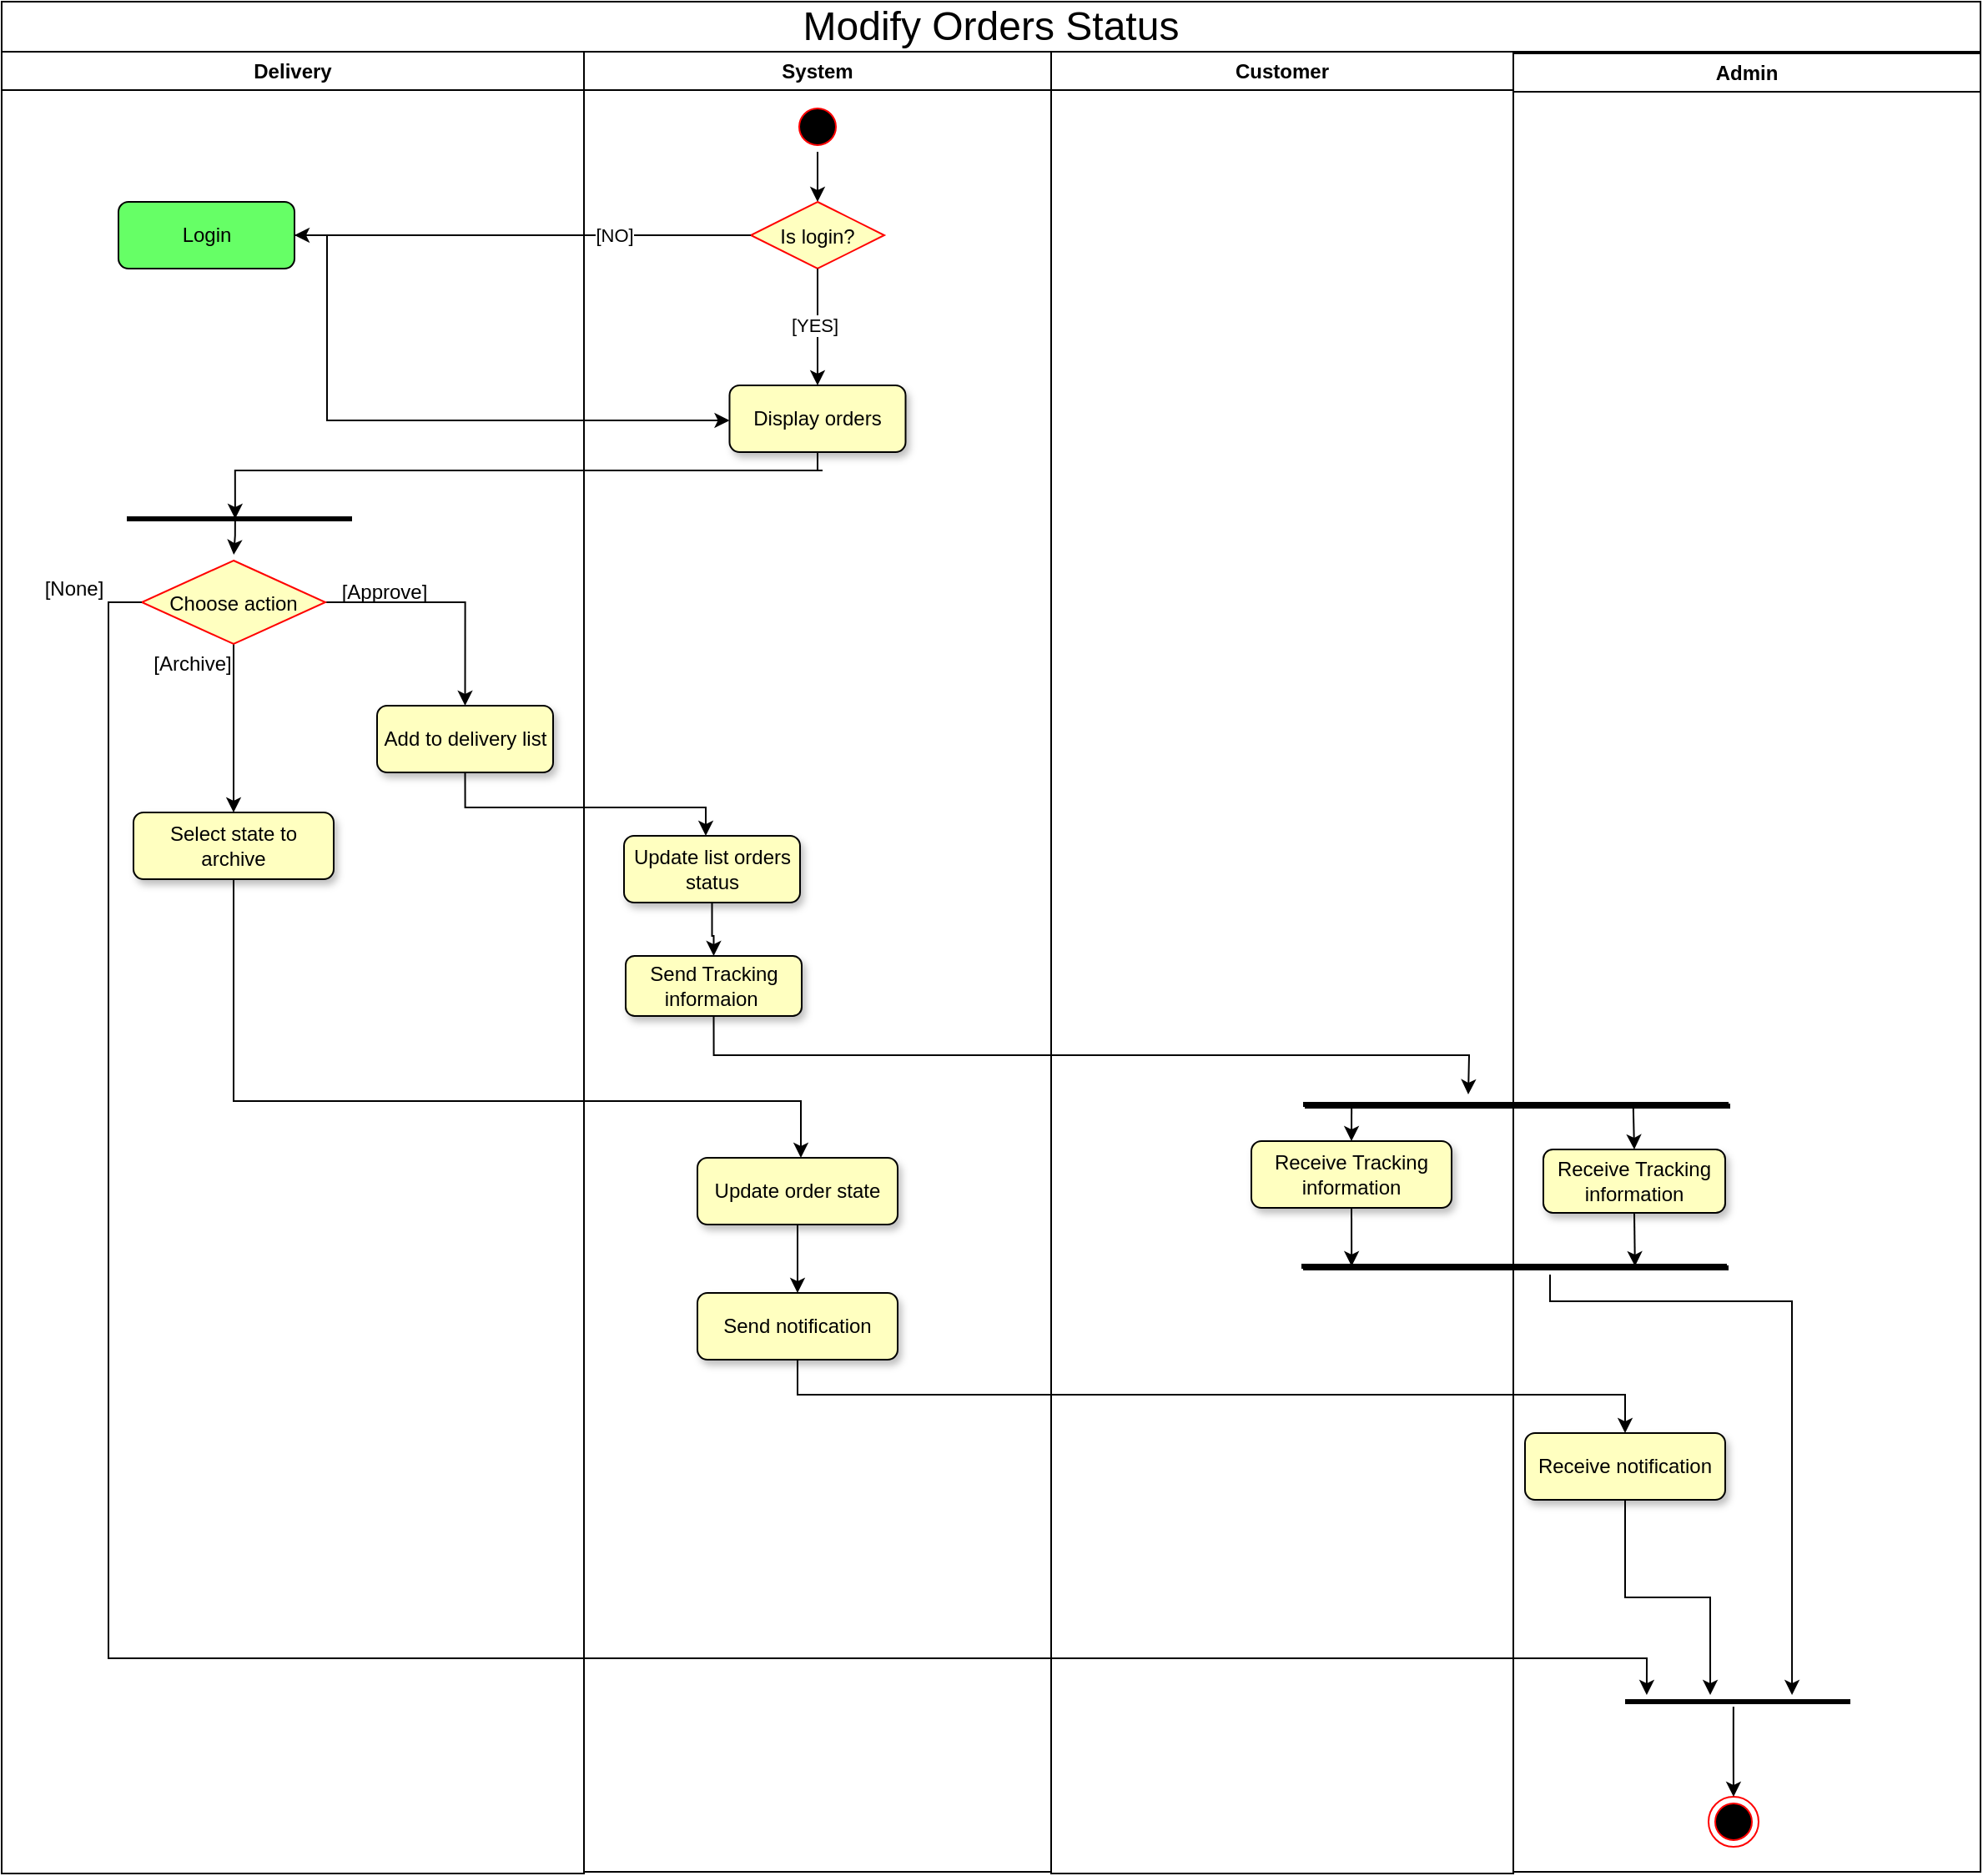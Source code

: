 <mxfile version="24.7.17">
  <diagram name="Page-1" id="vEHoGhZeKTkHsyrvR0kq">
    <mxGraphModel dx="2049" dy="1194" grid="1" gridSize="1" guides="1" tooltips="1" connect="1" arrows="1" fold="1" page="1" pageScale="1" pageWidth="3300" pageHeight="2339" math="0" shadow="0">
      <root>
        <mxCell id="0" />
        <mxCell id="1" parent="0" />
        <mxCell id="-r_qg4FtMJnu3XkmjTHc-1" value="Delivery" style="swimlane;whiteSpace=wrap;fillColor=#FFFFFF;" parent="1" vertex="1">
          <mxGeometry x="1328" y="219" width="349" height="1092" as="geometry" />
        </mxCell>
        <mxCell id="-r_qg4FtMJnu3XkmjTHc-2" style="edgeStyle=orthogonalEdgeStyle;rounded=0;orthogonalLoop=1;jettySize=auto;html=1;exitX=0.481;exitY=0.5;exitDx=0;exitDy=0;exitPerimeter=0;entryX=0.501;entryY=-0.069;entryDx=0;entryDy=0;entryPerimeter=0;fillColor=#FFFFC0;" parent="-r_qg4FtMJnu3XkmjTHc-1" source="-r_qg4FtMJnu3XkmjTHc-3" target="-r_qg4FtMJnu3XkmjTHc-4" edge="1">
          <mxGeometry relative="1" as="geometry">
            <mxPoint x="139.914" y="333" as="targetPoint" />
            <mxPoint x="140" y="290" as="sourcePoint" />
            <Array as="points">
              <mxPoint x="140" y="290" />
              <mxPoint x="140" y="290" />
            </Array>
          </mxGeometry>
        </mxCell>
        <mxCell id="-r_qg4FtMJnu3XkmjTHc-3" value="" style="line;strokeWidth=3;fillColor=#FFFFC0;align=left;verticalAlign=middle;spacingTop=-1;spacingLeft=3;spacingRight=3;rotatable=0;labelPosition=right;points=[];portConstraint=eastwest;strokeColor=inherit;" parent="-r_qg4FtMJnu3XkmjTHc-1" vertex="1">
          <mxGeometry x="75" y="276" width="135" height="8" as="geometry" />
        </mxCell>
        <mxCell id="-r_qg4FtMJnu3XkmjTHc-7" value="&lt;span style=&quot;text-wrap-mode: nowrap;&quot;&gt;Login&lt;/span&gt;" style="rounded=1;whiteSpace=wrap;html=1;fillColor=#66FF66;" parent="-r_qg4FtMJnu3XkmjTHc-1" vertex="1">
          <mxGeometry x="70" y="90" width="105.5" height="40" as="geometry" />
        </mxCell>
        <mxCell id="CW1NCr3fORPswm1vjvVJ-5" style="edgeStyle=orthogonalEdgeStyle;rounded=0;orthogonalLoop=1;jettySize=auto;html=1;entryX=0.5;entryY=0;entryDx=0;entryDy=0;" edge="1" parent="-r_qg4FtMJnu3XkmjTHc-1" source="-r_qg4FtMJnu3XkmjTHc-4" target="-r_qg4FtMJnu3XkmjTHc-6">
          <mxGeometry relative="1" as="geometry" />
        </mxCell>
        <mxCell id="CW1NCr3fORPswm1vjvVJ-9" style="edgeStyle=orthogonalEdgeStyle;rounded=0;orthogonalLoop=1;jettySize=auto;html=1;entryX=0.5;entryY=0;entryDx=0;entryDy=0;" edge="1" parent="-r_qg4FtMJnu3XkmjTHc-1" source="-r_qg4FtMJnu3XkmjTHc-4" target="ajTk26jlBCTTUkcFX-hW-12">
          <mxGeometry relative="1" as="geometry">
            <mxPoint x="139" y="447" as="targetPoint" />
          </mxGeometry>
        </mxCell>
        <mxCell id="-r_qg4FtMJnu3XkmjTHc-4" value="Choose action" style="rhombus;fillColor=#FFFFC0;strokeColor=#ff0000;" parent="-r_qg4FtMJnu3XkmjTHc-1" vertex="1">
          <mxGeometry x="84" y="305" width="110" height="50" as="geometry" />
        </mxCell>
        <mxCell id="-r_qg4FtMJnu3XkmjTHc-6" value="Add to delivery list" style="rounded=1;whiteSpace=wrap;html=1;fillColor=#FFFFC0;shadow=1;" parent="-r_qg4FtMJnu3XkmjTHc-1" vertex="1">
          <mxGeometry x="225" y="392" width="105.5" height="40" as="geometry" />
        </mxCell>
        <mxCell id="-r_qg4FtMJnu3XkmjTHc-10" style="edgeStyle=orthogonalEdgeStyle;rounded=0;orthogonalLoop=1;jettySize=auto;html=1;fillColor=#FFFFC0;" parent="-r_qg4FtMJnu3XkmjTHc-1" source="-r_qg4FtMJnu3XkmjTHc-11" target="-r_qg4FtMJnu3XkmjTHc-12" edge="1">
          <mxGeometry relative="1" as="geometry" />
        </mxCell>
        <mxCell id="-r_qg4FtMJnu3XkmjTHc-11" value="Update list orders status" style="rounded=1;whiteSpace=wrap;html=1;fillColor=#FFFFC0;shadow=1;" parent="-r_qg4FtMJnu3XkmjTHc-1" vertex="1">
          <mxGeometry x="373" y="470" width="105.5" height="40" as="geometry" />
        </mxCell>
        <mxCell id="-r_qg4FtMJnu3XkmjTHc-12" value="Send Tracking informaion&amp;nbsp;" style="rounded=1;whiteSpace=wrap;html=1;fillColor=#FFFFC0;shadow=1;" parent="-r_qg4FtMJnu3XkmjTHc-1" vertex="1">
          <mxGeometry x="374" y="542" width="105.5" height="36" as="geometry" />
        </mxCell>
        <mxCell id="-r_qg4FtMJnu3XkmjTHc-18" style="edgeStyle=orthogonalEdgeStyle;rounded=0;orthogonalLoop=1;jettySize=auto;html=1;exitX=0.5;exitY=1;exitDx=0;exitDy=0;fillColor=#FFFFC0;" parent="-r_qg4FtMJnu3XkmjTHc-1" source="-r_qg4FtMJnu3XkmjTHc-6" target="-r_qg4FtMJnu3XkmjTHc-11" edge="1">
          <mxGeometry relative="1" as="geometry">
            <Array as="points">
              <mxPoint x="278" y="453" />
              <mxPoint x="422" y="453" />
            </Array>
            <mxPoint x="139" y="477" as="sourcePoint" />
          </mxGeometry>
        </mxCell>
        <mxCell id="CW1NCr3fORPswm1vjvVJ-7" value="[Approve]" style="text;html=1;align=center;verticalAlign=middle;resizable=0;points=[];autosize=1;strokeColor=none;fillColor=none;" vertex="1" parent="-r_qg4FtMJnu3XkmjTHc-1">
          <mxGeometry x="194" y="310" width="70" height="27" as="geometry" />
        </mxCell>
        <mxCell id="CW1NCr3fORPswm1vjvVJ-8" value="[None]" style="text;html=1;align=center;verticalAlign=middle;resizable=0;points=[];autosize=1;strokeColor=none;fillColor=none;" vertex="1" parent="-r_qg4FtMJnu3XkmjTHc-1">
          <mxGeometry x="16" y="308" width="54" height="27" as="geometry" />
        </mxCell>
        <mxCell id="CW1NCr3fORPswm1vjvVJ-10" value="[Archive]" style="text;html=1;align=center;verticalAlign=middle;resizable=0;points=[];autosize=1;strokeColor=none;fillColor=none;" vertex="1" parent="-r_qg4FtMJnu3XkmjTHc-1">
          <mxGeometry x="81" y="353" width="66" height="27" as="geometry" />
        </mxCell>
        <mxCell id="ajTk26jlBCTTUkcFX-hW-12" value="Select state to archive" style="rounded=1;whiteSpace=wrap;html=1;fillColor=#FFFFC0;shadow=1;" parent="-r_qg4FtMJnu3XkmjTHc-1" vertex="1">
          <mxGeometry x="79" y="456" width="120" height="40" as="geometry" />
        </mxCell>
        <mxCell id="-r_qg4FtMJnu3XkmjTHc-8" value="System" style="swimlane;whiteSpace=wrap;fillColor=#FFFFFF;" parent="1" vertex="1">
          <mxGeometry x="1677" y="219" width="280" height="1091" as="geometry" />
        </mxCell>
        <mxCell id="-r_qg4FtMJnu3XkmjTHc-9" value="Display orders" style="rounded=1;whiteSpace=wrap;html=1;fillColor=#FFFFC0;shadow=1;" parent="-r_qg4FtMJnu3XkmjTHc-8" vertex="1">
          <mxGeometry x="87.25" y="200" width="105.5" height="40" as="geometry" />
        </mxCell>
        <mxCell id="-r_qg4FtMJnu3XkmjTHc-13" value="" style="edgeStyle=orthogonalEdgeStyle;rounded=0;orthogonalLoop=1;jettySize=auto;html=1;fillColor=#FFFFC0;" parent="-r_qg4FtMJnu3XkmjTHc-8" source="-r_qg4FtMJnu3XkmjTHc-14" target="-r_qg4FtMJnu3XkmjTHc-15" edge="1">
          <mxGeometry relative="1" as="geometry" />
        </mxCell>
        <mxCell id="-r_qg4FtMJnu3XkmjTHc-14" value="" style="ellipse;shape=startState;fillColor=#000000;strokeColor=#ff0000;" parent="-r_qg4FtMJnu3XkmjTHc-8" vertex="1">
          <mxGeometry x="125" y="30" width="30" height="30" as="geometry" />
        </mxCell>
        <mxCell id="-r_qg4FtMJnu3XkmjTHc-15" value="Is login?" style="rhombus;fillColor=#FFFFC0;strokeColor=#ff0000;" parent="-r_qg4FtMJnu3XkmjTHc-8" vertex="1">
          <mxGeometry x="100" y="90" width="80" height="40" as="geometry" />
        </mxCell>
        <mxCell id="-r_qg4FtMJnu3XkmjTHc-16" style="edgeStyle=orthogonalEdgeStyle;rounded=0;orthogonalLoop=1;jettySize=auto;html=1;entryX=0.5;entryY=0;entryDx=0;entryDy=0;fillColor=#FFFFC0;exitX=0.5;exitY=1;exitDx=0;exitDy=0;" parent="-r_qg4FtMJnu3XkmjTHc-8" source="-r_qg4FtMJnu3XkmjTHc-15" target="-r_qg4FtMJnu3XkmjTHc-9" edge="1">
          <mxGeometry relative="1" as="geometry">
            <Array as="points">
              <mxPoint x="140" y="180" />
              <mxPoint x="140" y="180" />
            </Array>
            <mxPoint x="-220" y="170" as="sourcePoint" />
            <mxPoint x="32.25" y="230" as="targetPoint" />
          </mxGeometry>
        </mxCell>
        <mxCell id="-r_qg4FtMJnu3XkmjTHc-17" value="[YES]" style="edgeLabel;html=1;align=center;verticalAlign=middle;resizable=0;points=[];fillColor=#FFFFC0;" parent="-r_qg4FtMJnu3XkmjTHc-16" vertex="1" connectable="0">
          <mxGeometry x="-0.034" y="-2" relative="1" as="geometry">
            <mxPoint as="offset" />
          </mxGeometry>
        </mxCell>
        <mxCell id="CW1NCr3fORPswm1vjvVJ-19" style="edgeStyle=orthogonalEdgeStyle;rounded=0;orthogonalLoop=1;jettySize=auto;html=1;entryX=0.5;entryY=0;entryDx=0;entryDy=0;" edge="1" parent="-r_qg4FtMJnu3XkmjTHc-8" source="CW1NCr3fORPswm1vjvVJ-13" target="CW1NCr3fORPswm1vjvVJ-18">
          <mxGeometry relative="1" as="geometry" />
        </mxCell>
        <mxCell id="CW1NCr3fORPswm1vjvVJ-13" value="Update order state" style="rounded=1;whiteSpace=wrap;html=1;fillColor=#FFFFC0;shadow=1;" vertex="1" parent="-r_qg4FtMJnu3XkmjTHc-8">
          <mxGeometry x="68" y="663" width="120" height="40" as="geometry" />
        </mxCell>
        <mxCell id="CW1NCr3fORPswm1vjvVJ-18" value="Send notification" style="rounded=1;whiteSpace=wrap;html=1;fillColor=#FFFFC0;shadow=1;" vertex="1" parent="-r_qg4FtMJnu3XkmjTHc-8">
          <mxGeometry x="68" y="744" width="120" height="40" as="geometry" />
        </mxCell>
        <mxCell id="-r_qg4FtMJnu3XkmjTHc-19" style="edgeStyle=orthogonalEdgeStyle;rounded=0;orthogonalLoop=1;jettySize=auto;html=1;entryX=0.481;entryY=0.5;entryDx=0;entryDy=0;entryPerimeter=0;exitX=0.5;exitY=1;exitDx=0;exitDy=0;fillColor=#FFFFC0;" parent="1" source="-r_qg4FtMJnu3XkmjTHc-9" target="-r_qg4FtMJnu3XkmjTHc-3" edge="1">
          <mxGeometry relative="1" as="geometry">
            <Array as="points">
              <mxPoint x="1820" y="470" />
              <mxPoint x="1540" y="470" />
            </Array>
            <mxPoint x="1760" y="470" as="sourcePoint" />
            <mxPoint x="1540" y="490" as="targetPoint" />
          </mxGeometry>
        </mxCell>
        <mxCell id="-r_qg4FtMJnu3XkmjTHc-20" value="Customer" style="swimlane;whiteSpace=wrap;fillColor=#FFFFFF;" parent="1" vertex="1">
          <mxGeometry x="1957" y="219" width="277" height="1092" as="geometry" />
        </mxCell>
        <mxCell id="-r_qg4FtMJnu3XkmjTHc-24" value="Receive Tracking information" style="rounded=1;whiteSpace=wrap;html=1;fillColor=#FFFFC0;shadow=1;" parent="-r_qg4FtMJnu3XkmjTHc-20" vertex="1">
          <mxGeometry x="120" y="653" width="120" height="40" as="geometry" />
        </mxCell>
        <mxCell id="-r_qg4FtMJnu3XkmjTHc-27" value="&lt;span style=&quot;text-align: left;&quot;&gt;&lt;font style=&quot;font-size: 24px;&quot;&gt;Modify Orders Status&lt;/font&gt;&lt;/span&gt;" style="rounded=0;whiteSpace=wrap;html=1;" parent="1" vertex="1">
          <mxGeometry x="1328" y="189" width="1186" height="30" as="geometry" />
        </mxCell>
        <mxCell id="-r_qg4FtMJnu3XkmjTHc-28" value="" style="edgeStyle=orthogonalEdgeStyle;rounded=0;orthogonalLoop=1;jettySize=auto;html=1;fillColor=#FFFFC0;" parent="1" source="-r_qg4FtMJnu3XkmjTHc-7" target="-r_qg4FtMJnu3XkmjTHc-9" edge="1">
          <mxGeometry relative="1" as="geometry">
            <Array as="points">
              <mxPoint x="1523" y="440" />
            </Array>
          </mxGeometry>
        </mxCell>
        <mxCell id="-r_qg4FtMJnu3XkmjTHc-29" style="edgeStyle=orthogonalEdgeStyle;rounded=0;orthogonalLoop=1;jettySize=auto;html=1;fillColor=#FFFFC0;exitX=0;exitY=0.5;exitDx=0;exitDy=0;entryX=1;entryY=0.5;entryDx=0;entryDy=0;" parent="1" source="-r_qg4FtMJnu3XkmjTHc-15" target="-r_qg4FtMJnu3XkmjTHc-7" edge="1">
          <mxGeometry relative="1" as="geometry">
            <mxPoint x="1555" y="300" as="sourcePoint" />
            <mxPoint x="1690" y="280" as="targetPoint" />
          </mxGeometry>
        </mxCell>
        <mxCell id="-r_qg4FtMJnu3XkmjTHc-30" value="[NO]" style="edgeLabel;html=1;align=center;verticalAlign=middle;resizable=0;points=[];fillColor=#FFFFC0;" parent="-r_qg4FtMJnu3XkmjTHc-29" vertex="1" connectable="0">
          <mxGeometry x="-0.395" relative="1" as="geometry">
            <mxPoint as="offset" />
          </mxGeometry>
        </mxCell>
        <mxCell id="8uFeKp76D9yrufBRtB4G-1" value="Admin" style="swimlane;whiteSpace=wrap;fillColor=#FFFFFF;" parent="1" vertex="1">
          <mxGeometry x="2234" y="220" width="280" height="1090" as="geometry" />
        </mxCell>
        <mxCell id="8uFeKp76D9yrufBRtB4G-5" value="Receive Tracking information" style="rounded=1;whiteSpace=wrap;html=1;fillColor=#FFFFC0;shadow=1;" parent="8uFeKp76D9yrufBRtB4G-1" vertex="1">
          <mxGeometry x="18" y="657" width="109" height="38" as="geometry" />
        </mxCell>
        <mxCell id="8uFeKp76D9yrufBRtB4G-9" value="" style="line;strokeWidth=3;fillColor=#FFFFC0;align=left;verticalAlign=middle;spacingTop=-1;spacingLeft=3;spacingRight=3;rotatable=0;labelPosition=right;points=[];portConstraint=eastwest;strokeColor=inherit;" parent="8uFeKp76D9yrufBRtB4G-1" vertex="1">
          <mxGeometry x="-127" y="723" width="255" height="8" as="geometry" />
        </mxCell>
        <mxCell id="8uFeKp76D9yrufBRtB4G-14" value="" style="endArrow=classic;html=1;rounded=0;entryX=0.784;entryY=0.5;entryDx=0;entryDy=0;exitX=0.5;exitY=1;exitDx=0;exitDy=0;entryPerimeter=0;" parent="8uFeKp76D9yrufBRtB4G-1" source="8uFeKp76D9yrufBRtB4G-5" target="8uFeKp76D9yrufBRtB4G-9" edge="1">
          <mxGeometry width="50" height="50" relative="1" as="geometry">
            <mxPoint x="89" y="629" as="sourcePoint" />
            <mxPoint x="90" y="681" as="targetPoint" />
          </mxGeometry>
        </mxCell>
        <mxCell id="8uFeKp76D9yrufBRtB4G-7" value="" style="line;strokeWidth=3;fillColor=#FFFFC0;align=left;verticalAlign=middle;spacingTop=-1;spacingLeft=3;spacingRight=3;rotatable=0;labelPosition=right;points=[];portConstraint=eastwest;strokeColor=inherit;" parent="8uFeKp76D9yrufBRtB4G-1" vertex="1">
          <mxGeometry x="-126" y="620" width="255" height="20" as="geometry" />
        </mxCell>
        <mxCell id="8uFeKp76D9yrufBRtB4G-12" value="" style="endArrow=classic;html=1;rounded=0;entryX=0.5;entryY=0;entryDx=0;entryDy=0;exitX=0.776;exitY=0.55;exitDx=0;exitDy=0;exitPerimeter=0;" parent="8uFeKp76D9yrufBRtB4G-1" source="8uFeKp76D9yrufBRtB4G-7" target="8uFeKp76D9yrufBRtB4G-5" edge="1">
          <mxGeometry width="50" height="50" relative="1" as="geometry">
            <mxPoint x="90" y="620" as="sourcePoint" />
            <mxPoint x="81" y="670" as="targetPoint" />
          </mxGeometry>
        </mxCell>
        <mxCell id="CW1NCr3fORPswm1vjvVJ-16" value="Receive notification" style="rounded=1;whiteSpace=wrap;html=1;fillColor=#FFFFC0;shadow=1;" vertex="1" parent="8uFeKp76D9yrufBRtB4G-1">
          <mxGeometry x="7" y="827" width="120" height="40" as="geometry" />
        </mxCell>
        <mxCell id="-r_qg4FtMJnu3XkmjTHc-22" value="" style="ellipse;shape=endState;fillColor=#000000;strokeColor=#ff0000" parent="8uFeKp76D9yrufBRtB4G-1" vertex="1">
          <mxGeometry x="117" y="1045" width="30" height="30" as="geometry" />
        </mxCell>
        <mxCell id="CW1NCr3fORPswm1vjvVJ-22" value="" style="line;strokeWidth=3;fillColor=#FFFFC0;align=left;verticalAlign=middle;spacingTop=-1;spacingLeft=3;spacingRight=3;rotatable=0;labelPosition=right;points=[];portConstraint=eastwest;strokeColor=inherit;" vertex="1" parent="8uFeKp76D9yrufBRtB4G-1">
          <mxGeometry x="67" y="984" width="135" height="8" as="geometry" />
        </mxCell>
        <mxCell id="CW1NCr3fORPswm1vjvVJ-34" style="edgeStyle=orthogonalEdgeStyle;rounded=0;orthogonalLoop=1;jettySize=auto;html=1;entryX=0.378;entryY=0;entryDx=0;entryDy=0;entryPerimeter=0;" edge="1" parent="8uFeKp76D9yrufBRtB4G-1" source="CW1NCr3fORPswm1vjvVJ-16" target="CW1NCr3fORPswm1vjvVJ-22">
          <mxGeometry relative="1" as="geometry" />
        </mxCell>
        <mxCell id="CW1NCr3fORPswm1vjvVJ-35" style="edgeStyle=orthogonalEdgeStyle;rounded=0;orthogonalLoop=1;jettySize=auto;html=1;exitX=0.481;exitY=0.875;exitDx=0;exitDy=0;exitPerimeter=0;" edge="1" parent="8uFeKp76D9yrufBRtB4G-1" source="CW1NCr3fORPswm1vjvVJ-22" target="-r_qg4FtMJnu3XkmjTHc-22">
          <mxGeometry relative="1" as="geometry" />
        </mxCell>
        <mxCell id="8uFeKp76D9yrufBRtB4G-15" value="" style="endArrow=classic;html=1;rounded=0;entryX=0.118;entryY=0.5;entryDx=0;entryDy=0;exitX=0.5;exitY=1;exitDx=0;exitDy=0;entryPerimeter=0;" parent="1" source="-r_qg4FtMJnu3XkmjTHc-24" target="8uFeKp76D9yrufBRtB4G-9" edge="1">
          <mxGeometry width="50" height="50" relative="1" as="geometry">
            <mxPoint x="2162" y="943" as="sourcePoint" />
            <mxPoint x="2163" y="987" as="targetPoint" />
          </mxGeometry>
        </mxCell>
        <mxCell id="8uFeKp76D9yrufBRtB4G-10" value="" style="endArrow=classic;html=1;rounded=0;exitX=0.114;exitY=0.45;exitDx=0;exitDy=0;exitPerimeter=0;entryX=0.5;entryY=0;entryDx=0;entryDy=0;" parent="1" source="8uFeKp76D9yrufBRtB4G-7" target="-r_qg4FtMJnu3XkmjTHc-24" edge="1">
          <mxGeometry width="50" height="50" relative="1" as="geometry">
            <mxPoint x="2140" y="800" as="sourcePoint" />
            <mxPoint x="2190" y="750" as="targetPoint" />
          </mxGeometry>
        </mxCell>
        <mxCell id="ajTk26jlBCTTUkcFX-hW-2" style="edgeStyle=orthogonalEdgeStyle;rounded=0;orthogonalLoop=1;jettySize=auto;html=1;exitX=0.5;exitY=1;exitDx=0;exitDy=0;" parent="1" source="-r_qg4FtMJnu3XkmjTHc-12" edge="1">
          <mxGeometry relative="1" as="geometry">
            <mxPoint x="2207" y="844" as="targetPoint" />
          </mxGeometry>
        </mxCell>
        <mxCell id="ajTk26jlBCTTUkcFX-hW-4" value="" style="line;strokeWidth=3;fillColor=#FFFFC0;align=left;verticalAlign=middle;spacingTop=-1;spacingLeft=3;spacingRight=3;rotatable=0;labelPosition=right;points=[];portConstraint=eastwest;strokeColor=inherit;" parent="1" vertex="1">
          <mxGeometry x="2109" y="841" width="255" height="20" as="geometry" />
        </mxCell>
        <mxCell id="ajTk26jlBCTTUkcFX-hW-5" value="" style="line;strokeWidth=3;fillColor=#FFFFC0;align=left;verticalAlign=middle;spacingTop=-1;spacingLeft=3;spacingRight=3;rotatable=0;labelPosition=right;points=[];portConstraint=eastwest;strokeColor=inherit;" parent="1" vertex="1">
          <mxGeometry x="2108" y="944" width="255" height="8" as="geometry" />
        </mxCell>
        <mxCell id="CW1NCr3fORPswm1vjvVJ-14" value="" style="edgeStyle=orthogonalEdgeStyle;rounded=0;orthogonalLoop=1;jettySize=auto;html=1;" edge="1" parent="1" source="ajTk26jlBCTTUkcFX-hW-12" target="CW1NCr3fORPswm1vjvVJ-13">
          <mxGeometry relative="1" as="geometry">
            <Array as="points">
              <mxPoint x="1467" y="848" />
              <mxPoint x="1807" y="848" />
            </Array>
          </mxGeometry>
        </mxCell>
        <mxCell id="CW1NCr3fORPswm1vjvVJ-29" style="edgeStyle=orthogonalEdgeStyle;rounded=0;orthogonalLoop=1;jettySize=auto;html=1;entryX=0.5;entryY=0;entryDx=0;entryDy=0;" edge="1" parent="1" source="CW1NCr3fORPswm1vjvVJ-18" target="CW1NCr3fORPswm1vjvVJ-16">
          <mxGeometry relative="1" as="geometry">
            <Array as="points">
              <mxPoint x="1805" y="1024" />
              <mxPoint x="2301" y="1024" />
            </Array>
          </mxGeometry>
        </mxCell>
        <mxCell id="CW1NCr3fORPswm1vjvVJ-31" style="edgeStyle=orthogonalEdgeStyle;rounded=0;orthogonalLoop=1;jettySize=auto;html=1;entryX=0.741;entryY=0;entryDx=0;entryDy=0;entryPerimeter=0;" edge="1" parent="1" source="ajTk26jlBCTTUkcFX-hW-5" target="CW1NCr3fORPswm1vjvVJ-22">
          <mxGeometry relative="1" as="geometry">
            <Array as="points">
              <mxPoint x="2256" y="968" />
              <mxPoint x="2401" y="968" />
            </Array>
          </mxGeometry>
        </mxCell>
        <mxCell id="CW1NCr3fORPswm1vjvVJ-33" style="edgeStyle=orthogonalEdgeStyle;rounded=0;orthogonalLoop=1;jettySize=auto;html=1;exitX=0;exitY=0.5;exitDx=0;exitDy=0;entryX=0.096;entryY=0;entryDx=0;entryDy=0;entryPerimeter=0;" edge="1" parent="1" source="-r_qg4FtMJnu3XkmjTHc-4" target="CW1NCr3fORPswm1vjvVJ-22">
          <mxGeometry relative="1" as="geometry">
            <Array as="points">
              <mxPoint x="1392" y="549" />
              <mxPoint x="1392" y="1182" />
              <mxPoint x="2314" y="1182" />
            </Array>
          </mxGeometry>
        </mxCell>
      </root>
    </mxGraphModel>
  </diagram>
</mxfile>
